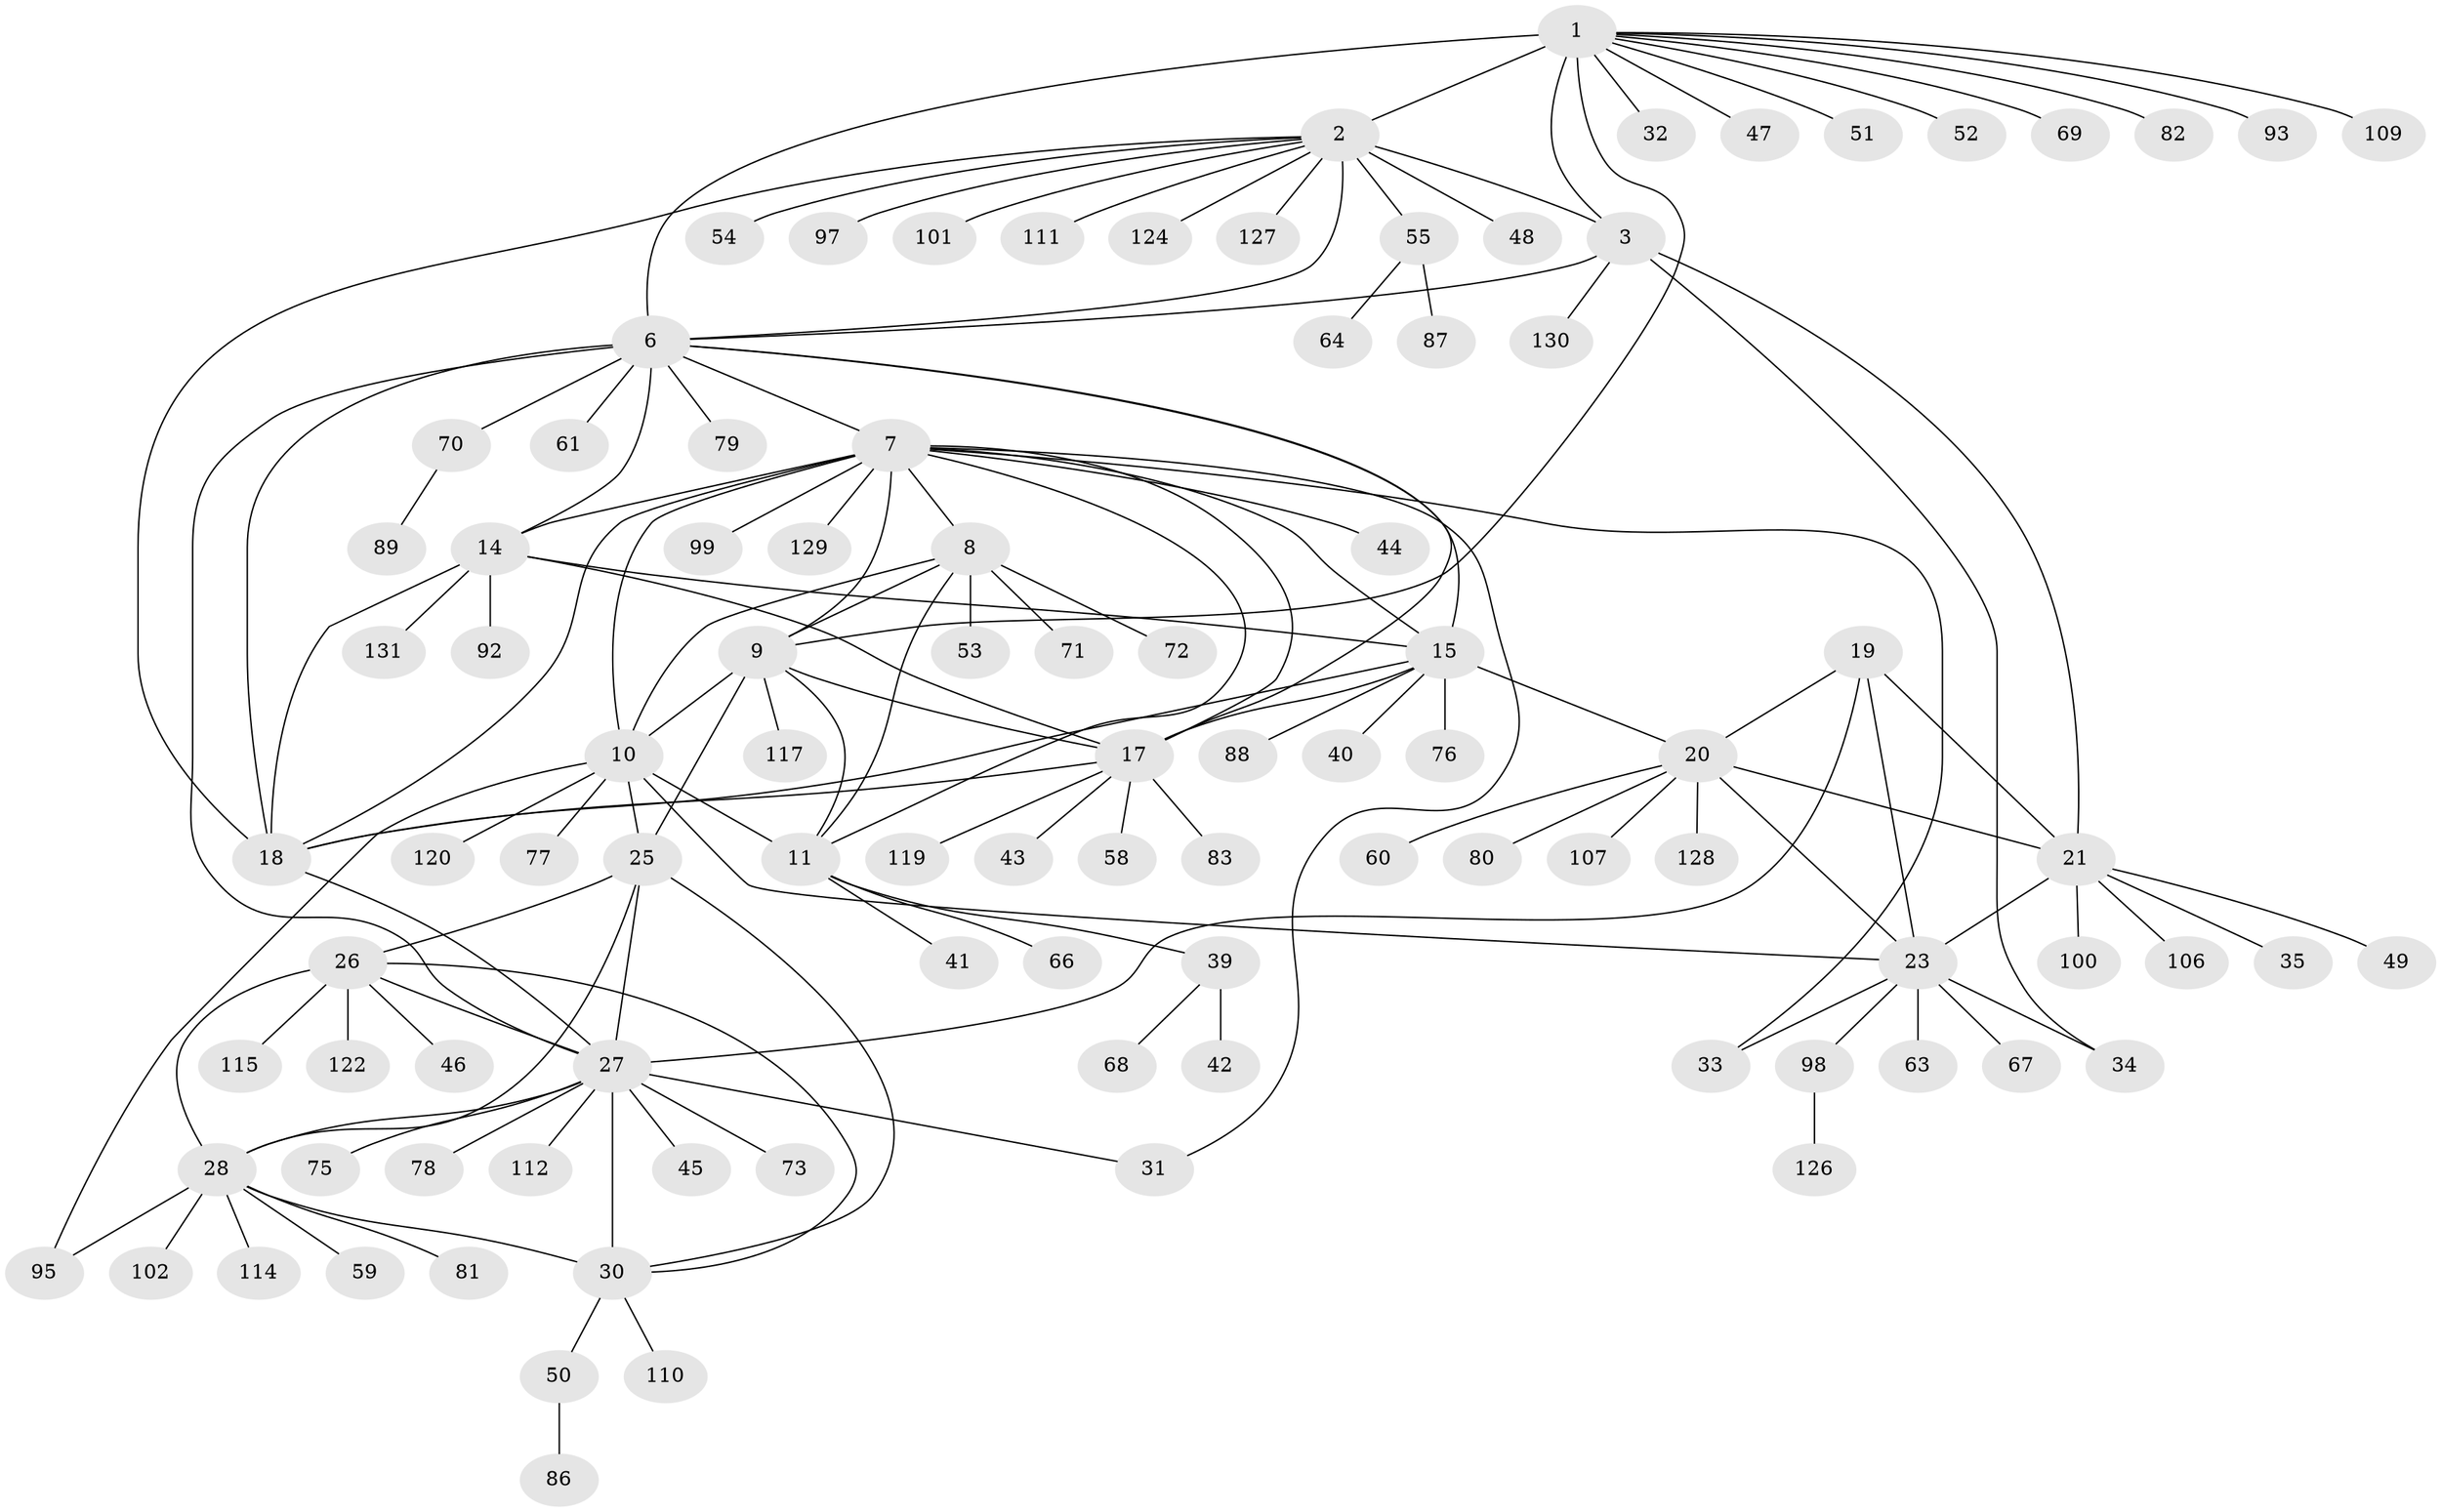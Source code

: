 // original degree distribution, {11: 0.030534351145038167, 9: 0.08396946564885496, 10: 0.022900763358778626, 8: 0.03816793893129771, 6: 0.015267175572519083, 7: 0.03816793893129771, 2: 0.10687022900763359, 1: 0.6259541984732825, 3: 0.030534351145038167, 4: 0.007633587786259542}
// Generated by graph-tools (version 1.1) at 2025/42/03/06/25 10:42:09]
// undirected, 99 vertices, 139 edges
graph export_dot {
graph [start="1"]
  node [color=gray90,style=filled];
  1 [super="+5"];
  2 [super="+4"];
  3 [super="+36"];
  6 [super="+16"];
  7 [super="+13"];
  8 [super="+125"];
  9 [super="+96"];
  10 [super="+12"];
  11 [super="+90"];
  14 [super="+113"];
  15 [super="+91"];
  17 [super="+105"];
  18 [super="+103"];
  19 [super="+37"];
  20 [super="+108"];
  21 [super="+22"];
  23 [super="+24"];
  25 [super="+123"];
  26 [super="+85"];
  27 [super="+29"];
  28 [super="+38"];
  30 [super="+94"];
  31;
  32;
  33 [super="+56"];
  34;
  35;
  39;
  40;
  41 [super="+57"];
  42;
  43;
  44;
  45;
  46;
  47;
  48;
  49;
  50;
  51;
  52 [super="+62"];
  53 [super="+65"];
  54;
  55 [super="+84"];
  58;
  59;
  60 [super="+104"];
  61;
  63;
  64 [super="+74"];
  66;
  67;
  68;
  69;
  70 [super="+118"];
  71;
  72;
  73;
  75;
  76;
  77;
  78;
  79;
  80;
  81;
  82;
  83;
  86;
  87;
  88;
  89 [super="+121"];
  92;
  93;
  95;
  97;
  98;
  99;
  100;
  101;
  102;
  106;
  107;
  109;
  110;
  111;
  112 [super="+116"];
  114;
  115;
  117;
  119;
  120;
  122;
  124;
  126;
  127;
  128;
  129;
  130;
  131;
  1 -- 2 [weight=4];
  1 -- 3 [weight=2];
  1 -- 6 [weight=2];
  1 -- 9;
  1 -- 32;
  1 -- 51;
  1 -- 69;
  1 -- 82;
  1 -- 109;
  1 -- 47;
  1 -- 52;
  1 -- 93;
  2 -- 3 [weight=2];
  2 -- 6 [weight=2];
  2 -- 48;
  2 -- 97;
  2 -- 111;
  2 -- 124;
  2 -- 101;
  2 -- 54;
  2 -- 55;
  2 -- 127;
  2 -- 18;
  3 -- 6;
  3 -- 21;
  3 -- 34;
  3 -- 130;
  6 -- 27;
  6 -- 61;
  6 -- 79;
  6 -- 17;
  6 -- 18;
  6 -- 70;
  6 -- 14;
  6 -- 15;
  6 -- 7;
  7 -- 8;
  7 -- 9;
  7 -- 10 [weight=2];
  7 -- 11;
  7 -- 33;
  7 -- 129;
  7 -- 99;
  7 -- 44;
  7 -- 14;
  7 -- 15;
  7 -- 17;
  7 -- 18;
  7 -- 31;
  8 -- 9;
  8 -- 10 [weight=2];
  8 -- 11;
  8 -- 53;
  8 -- 71;
  8 -- 72;
  9 -- 10 [weight=2];
  9 -- 11;
  9 -- 117;
  9 -- 17;
  9 -- 25;
  10 -- 11 [weight=2];
  10 -- 120;
  10 -- 77;
  10 -- 25;
  10 -- 95;
  10 -- 23;
  11 -- 39;
  11 -- 41;
  11 -- 66;
  14 -- 15;
  14 -- 17;
  14 -- 18;
  14 -- 92;
  14 -- 131;
  15 -- 17;
  15 -- 18;
  15 -- 20;
  15 -- 40;
  15 -- 76;
  15 -- 88;
  17 -- 18;
  17 -- 43;
  17 -- 58;
  17 -- 83;
  17 -- 119;
  18 -- 27;
  19 -- 20;
  19 -- 21 [weight=2];
  19 -- 23 [weight=2];
  19 -- 27;
  20 -- 21 [weight=2];
  20 -- 23 [weight=2];
  20 -- 60;
  20 -- 80;
  20 -- 107;
  20 -- 128;
  21 -- 23 [weight=4];
  21 -- 35;
  21 -- 49;
  21 -- 106;
  21 -- 100;
  23 -- 33;
  23 -- 63;
  23 -- 34;
  23 -- 67;
  23 -- 98;
  25 -- 26;
  25 -- 27 [weight=2];
  25 -- 28;
  25 -- 30;
  26 -- 27 [weight=2];
  26 -- 28;
  26 -- 30;
  26 -- 46;
  26 -- 115;
  26 -- 122;
  27 -- 28 [weight=2];
  27 -- 30 [weight=2];
  27 -- 31;
  27 -- 45;
  27 -- 112;
  27 -- 73;
  27 -- 75;
  27 -- 78;
  28 -- 30;
  28 -- 59;
  28 -- 81;
  28 -- 95;
  28 -- 102;
  28 -- 114;
  30 -- 50;
  30 -- 110;
  39 -- 42;
  39 -- 68;
  50 -- 86;
  55 -- 64;
  55 -- 87;
  70 -- 89;
  98 -- 126;
}
